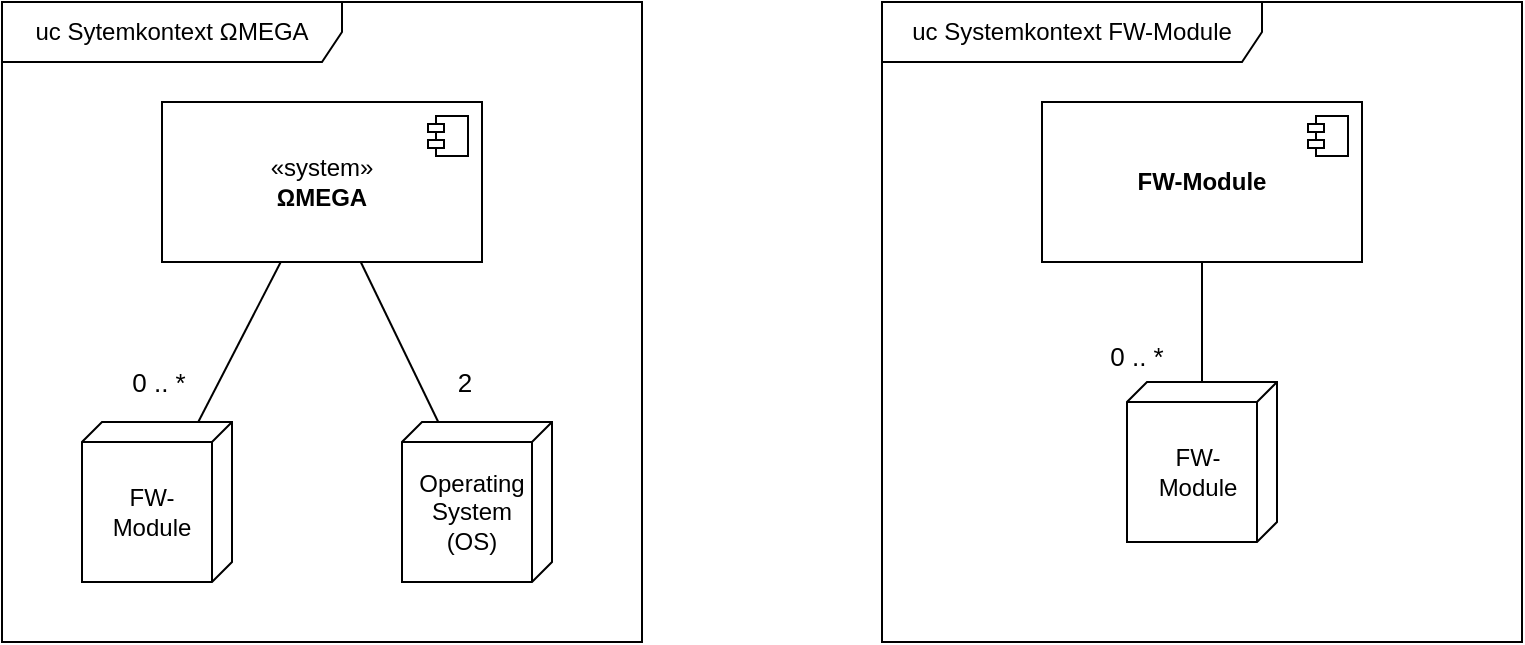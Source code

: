 <mxfile version="22.1.2" type="device">
  <diagram name="Page-1" id="TkvCUza64TcwCMUFKEsN">
    <mxGraphModel dx="1418" dy="948" grid="1" gridSize="10" guides="1" tooltips="1" connect="1" arrows="1" fold="1" page="1" pageScale="1" pageWidth="1169" pageHeight="827" math="0" shadow="0">
      <root>
        <mxCell id="0" />
        <mxCell id="1" parent="0" />
        <mxCell id="3SWS5yT4R38GqUuvdAbD-1" value="uc Sytemkontext&amp;nbsp;ΩMEGA" style="shape=umlFrame;whiteSpace=wrap;html=1;pointerEvents=0;recursiveResize=0;container=1;collapsible=0;width=170;height=30;" vertex="1" parent="1">
          <mxGeometry x="40" y="40" width="320" height="320" as="geometry" />
        </mxCell>
        <mxCell id="3SWS5yT4R38GqUuvdAbD-2" value="uc Systemkontext FW-Module" style="shape=umlFrame;whiteSpace=wrap;html=1;pointerEvents=0;recursiveResize=0;container=1;collapsible=0;width=190;height=30;" vertex="1" parent="1">
          <mxGeometry x="480" y="40" width="320" height="320" as="geometry" />
        </mxCell>
        <mxCell id="3SWS5yT4R38GqUuvdAbD-3" value="«system»&lt;br&gt;&lt;b&gt;ΩMEGA&lt;/b&gt;" style="html=1;dropTarget=0;whiteSpace=wrap;" vertex="1" parent="1">
          <mxGeometry x="120" y="90" width="160" height="80" as="geometry" />
        </mxCell>
        <mxCell id="3SWS5yT4R38GqUuvdAbD-4" value="" style="shape=module;jettyWidth=8;jettyHeight=4;" vertex="1" parent="3SWS5yT4R38GqUuvdAbD-3">
          <mxGeometry x="1" width="20" height="20" relative="1" as="geometry">
            <mxPoint x="-27" y="7" as="offset" />
          </mxGeometry>
        </mxCell>
        <mxCell id="3SWS5yT4R38GqUuvdAbD-5" style="rounded=0;orthogonalLoop=1;jettySize=auto;html=1;endArrow=none;endFill=0;" edge="1" parent="1" source="3SWS5yT4R38GqUuvdAbD-7" target="3SWS5yT4R38GqUuvdAbD-3">
          <mxGeometry relative="1" as="geometry" />
        </mxCell>
        <mxCell id="3SWS5yT4R38GqUuvdAbD-6" value="&lt;font style=&quot;font-size: 13px;&quot;&gt;0 .. *&lt;/font&gt;" style="edgeLabel;html=1;align=center;verticalAlign=middle;resizable=0;points=[];" vertex="1" connectable="0" parent="3SWS5yT4R38GqUuvdAbD-5">
          <mxGeometry x="-0.406" y="3" relative="1" as="geometry">
            <mxPoint x="-30" y="5" as="offset" />
          </mxGeometry>
        </mxCell>
        <mxCell id="3SWS5yT4R38GqUuvdAbD-7" value="FW-Module" style="verticalAlign=middle;align=center;shape=cube;size=10;direction=south;fontStyle=0;html=1;boundedLbl=1;spacingLeft=5;whiteSpace=wrap;container=0;" vertex="1" parent="1">
          <mxGeometry x="80" y="250" width="75" height="80" as="geometry" />
        </mxCell>
        <mxCell id="3SWS5yT4R38GqUuvdAbD-8" style="rounded=0;orthogonalLoop=1;jettySize=auto;html=1;endArrow=none;endFill=0;" edge="1" parent="1" source="3SWS5yT4R38GqUuvdAbD-10" target="3SWS5yT4R38GqUuvdAbD-3">
          <mxGeometry relative="1" as="geometry" />
        </mxCell>
        <mxCell id="3SWS5yT4R38GqUuvdAbD-9" value="2" style="edgeLabel;html=1;align=center;verticalAlign=middle;resizable=0;points=[];fontSize=13;" vertex="1" connectable="0" parent="3SWS5yT4R38GqUuvdAbD-8">
          <mxGeometry x="-0.596" relative="1" as="geometry">
            <mxPoint x="20" y="-4" as="offset" />
          </mxGeometry>
        </mxCell>
        <mxCell id="3SWS5yT4R38GqUuvdAbD-10" value="Operating&lt;br&gt;System &lt;br&gt;(OS)" style="verticalAlign=middle;align=center;shape=cube;size=10;direction=south;fontStyle=0;html=1;boundedLbl=1;spacingLeft=5;whiteSpace=wrap;container=0;" vertex="1" parent="1">
          <mxGeometry x="240" y="250" width="75" height="80" as="geometry" />
        </mxCell>
        <mxCell id="3SWS5yT4R38GqUuvdAbD-11" value="&lt;b&gt;FW-Module&lt;/b&gt;" style="html=1;dropTarget=0;whiteSpace=wrap;" vertex="1" parent="1">
          <mxGeometry x="560" y="90" width="160" height="80" as="geometry" />
        </mxCell>
        <mxCell id="3SWS5yT4R38GqUuvdAbD-12" value="" style="shape=module;jettyWidth=8;jettyHeight=4;" vertex="1" parent="3SWS5yT4R38GqUuvdAbD-11">
          <mxGeometry x="1" width="20" height="20" relative="1" as="geometry">
            <mxPoint x="-27" y="7" as="offset" />
          </mxGeometry>
        </mxCell>
        <mxCell id="3SWS5yT4R38GqUuvdAbD-13" value="FW-Module" style="verticalAlign=middle;align=center;shape=cube;size=10;direction=south;fontStyle=0;html=1;boundedLbl=1;spacingLeft=5;whiteSpace=wrap;container=0;" vertex="1" parent="1">
          <mxGeometry x="602.5" y="230" width="75" height="80" as="geometry" />
        </mxCell>
        <mxCell id="3SWS5yT4R38GqUuvdAbD-14" style="rounded=0;orthogonalLoop=1;jettySize=auto;html=1;endArrow=none;endFill=0;" edge="1" parent="1" source="3SWS5yT4R38GqUuvdAbD-13" target="3SWS5yT4R38GqUuvdAbD-11">
          <mxGeometry relative="1" as="geometry">
            <mxPoint x="700" y="360" as="sourcePoint" />
            <mxPoint x="741" y="280" as="targetPoint" />
          </mxGeometry>
        </mxCell>
        <mxCell id="3SWS5yT4R38GqUuvdAbD-15" value="&lt;font style=&quot;font-size: 13px;&quot;&gt;0 .. *&lt;/font&gt;" style="edgeLabel;html=1;align=center;verticalAlign=middle;resizable=0;points=[];" vertex="1" connectable="0" parent="3SWS5yT4R38GqUuvdAbD-14">
          <mxGeometry x="-0.406" y="3" relative="1" as="geometry">
            <mxPoint x="-30" y="5" as="offset" />
          </mxGeometry>
        </mxCell>
      </root>
    </mxGraphModel>
  </diagram>
</mxfile>
